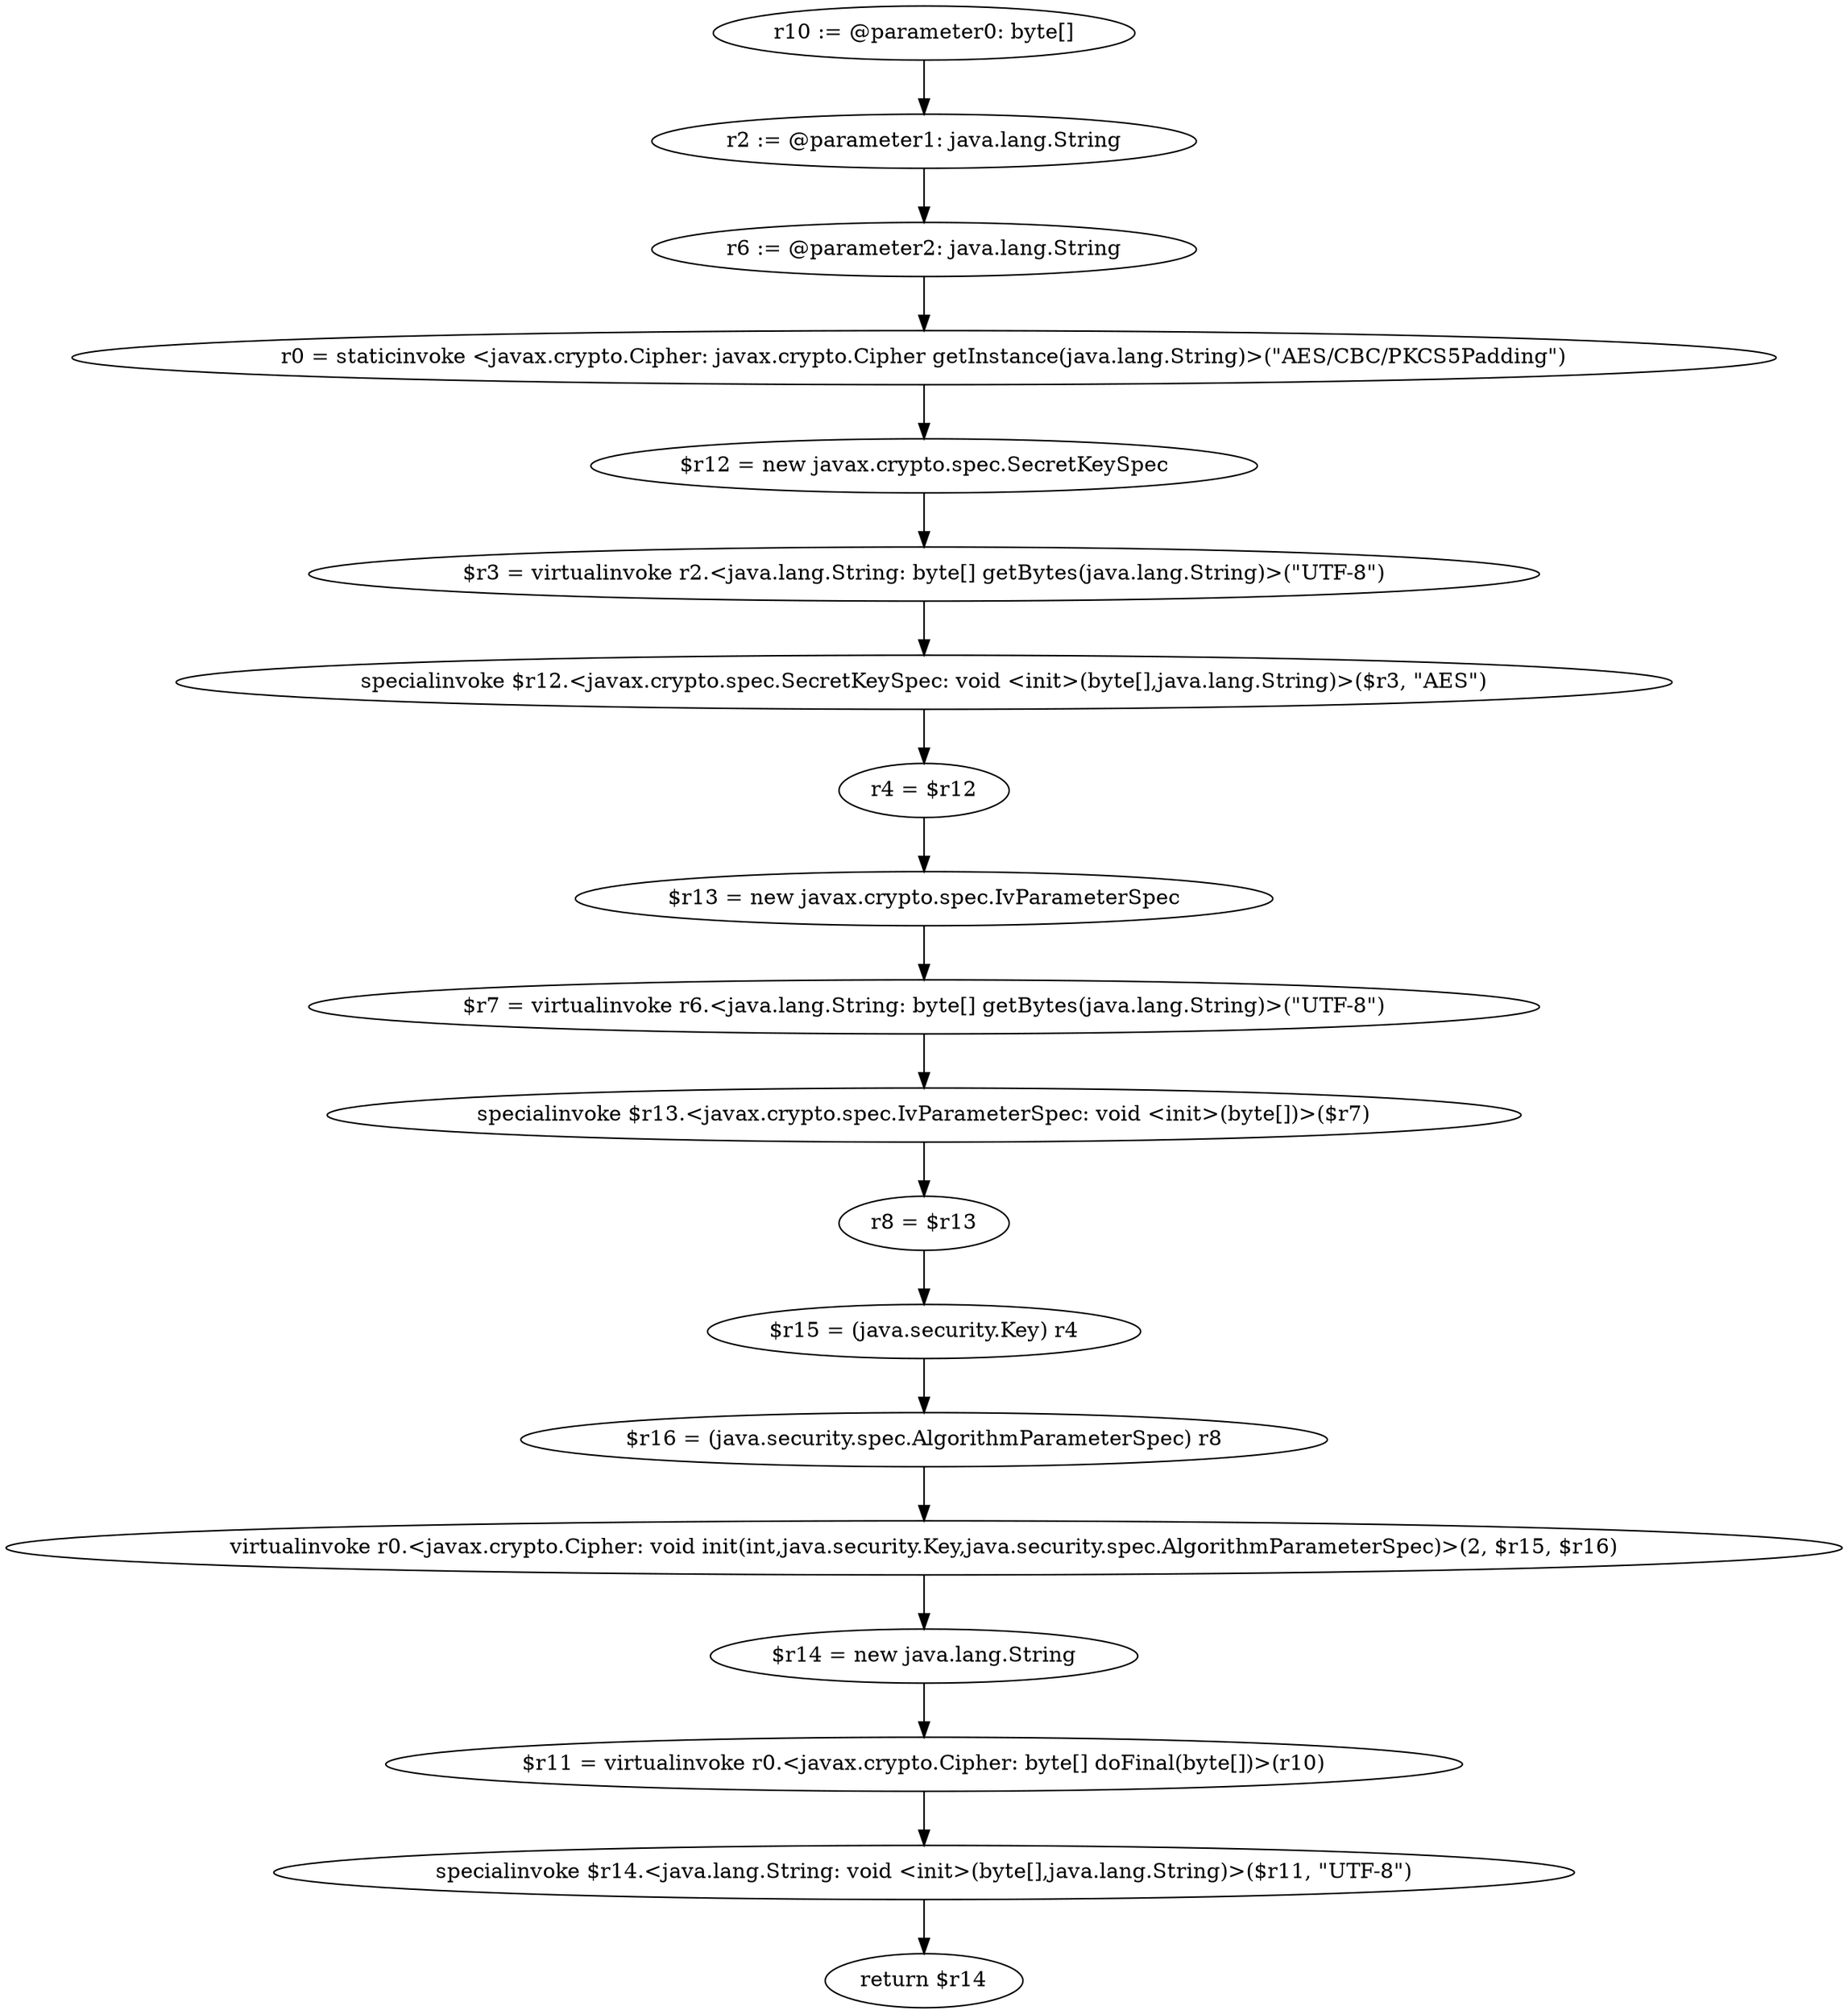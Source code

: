digraph "unitGraph" {
    "r10 := @parameter0: byte[]"
    "r2 := @parameter1: java.lang.String"
    "r6 := @parameter2: java.lang.String"
    "r0 = staticinvoke <javax.crypto.Cipher: javax.crypto.Cipher getInstance(java.lang.String)>(\"AES/CBC/PKCS5Padding\")"
    "$r12 = new javax.crypto.spec.SecretKeySpec"
    "$r3 = virtualinvoke r2.<java.lang.String: byte[] getBytes(java.lang.String)>(\"UTF-8\")"
    "specialinvoke $r12.<javax.crypto.spec.SecretKeySpec: void <init>(byte[],java.lang.String)>($r3, \"AES\")"
    "r4 = $r12"
    "$r13 = new javax.crypto.spec.IvParameterSpec"
    "$r7 = virtualinvoke r6.<java.lang.String: byte[] getBytes(java.lang.String)>(\"UTF-8\")"
    "specialinvoke $r13.<javax.crypto.spec.IvParameterSpec: void <init>(byte[])>($r7)"
    "r8 = $r13"
    "$r15 = (java.security.Key) r4"
    "$r16 = (java.security.spec.AlgorithmParameterSpec) r8"
    "virtualinvoke r0.<javax.crypto.Cipher: void init(int,java.security.Key,java.security.spec.AlgorithmParameterSpec)>(2, $r15, $r16)"
    "$r14 = new java.lang.String"
    "$r11 = virtualinvoke r0.<javax.crypto.Cipher: byte[] doFinal(byte[])>(r10)"
    "specialinvoke $r14.<java.lang.String: void <init>(byte[],java.lang.String)>($r11, \"UTF-8\")"
    "return $r14"
    "r10 := @parameter0: byte[]"->"r2 := @parameter1: java.lang.String";
    "r2 := @parameter1: java.lang.String"->"r6 := @parameter2: java.lang.String";
    "r6 := @parameter2: java.lang.String"->"r0 = staticinvoke <javax.crypto.Cipher: javax.crypto.Cipher getInstance(java.lang.String)>(\"AES/CBC/PKCS5Padding\")";
    "r0 = staticinvoke <javax.crypto.Cipher: javax.crypto.Cipher getInstance(java.lang.String)>(\"AES/CBC/PKCS5Padding\")"->"$r12 = new javax.crypto.spec.SecretKeySpec";
    "$r12 = new javax.crypto.spec.SecretKeySpec"->"$r3 = virtualinvoke r2.<java.lang.String: byte[] getBytes(java.lang.String)>(\"UTF-8\")";
    "$r3 = virtualinvoke r2.<java.lang.String: byte[] getBytes(java.lang.String)>(\"UTF-8\")"->"specialinvoke $r12.<javax.crypto.spec.SecretKeySpec: void <init>(byte[],java.lang.String)>($r3, \"AES\")";
    "specialinvoke $r12.<javax.crypto.spec.SecretKeySpec: void <init>(byte[],java.lang.String)>($r3, \"AES\")"->"r4 = $r12";
    "r4 = $r12"->"$r13 = new javax.crypto.spec.IvParameterSpec";
    "$r13 = new javax.crypto.spec.IvParameterSpec"->"$r7 = virtualinvoke r6.<java.lang.String: byte[] getBytes(java.lang.String)>(\"UTF-8\")";
    "$r7 = virtualinvoke r6.<java.lang.String: byte[] getBytes(java.lang.String)>(\"UTF-8\")"->"specialinvoke $r13.<javax.crypto.spec.IvParameterSpec: void <init>(byte[])>($r7)";
    "specialinvoke $r13.<javax.crypto.spec.IvParameterSpec: void <init>(byte[])>($r7)"->"r8 = $r13";
    "r8 = $r13"->"$r15 = (java.security.Key) r4";
    "$r15 = (java.security.Key) r4"->"$r16 = (java.security.spec.AlgorithmParameterSpec) r8";
    "$r16 = (java.security.spec.AlgorithmParameterSpec) r8"->"virtualinvoke r0.<javax.crypto.Cipher: void init(int,java.security.Key,java.security.spec.AlgorithmParameterSpec)>(2, $r15, $r16)";
    "virtualinvoke r0.<javax.crypto.Cipher: void init(int,java.security.Key,java.security.spec.AlgorithmParameterSpec)>(2, $r15, $r16)"->"$r14 = new java.lang.String";
    "$r14 = new java.lang.String"->"$r11 = virtualinvoke r0.<javax.crypto.Cipher: byte[] doFinal(byte[])>(r10)";
    "$r11 = virtualinvoke r0.<javax.crypto.Cipher: byte[] doFinal(byte[])>(r10)"->"specialinvoke $r14.<java.lang.String: void <init>(byte[],java.lang.String)>($r11, \"UTF-8\")";
    "specialinvoke $r14.<java.lang.String: void <init>(byte[],java.lang.String)>($r11, \"UTF-8\")"->"return $r14";
}
